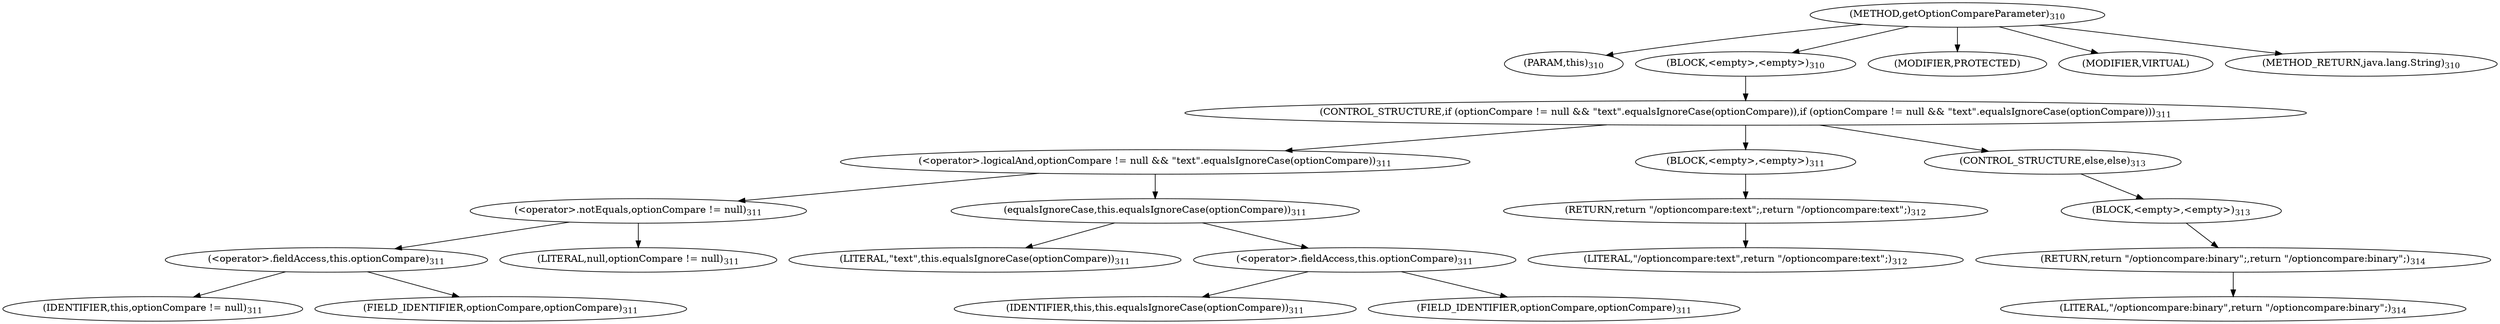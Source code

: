 digraph "getOptionCompareParameter" {  
"388" [label = <(METHOD,getOptionCompareParameter)<SUB>310</SUB>> ]
"389" [label = <(PARAM,this)<SUB>310</SUB>> ]
"390" [label = <(BLOCK,&lt;empty&gt;,&lt;empty&gt;)<SUB>310</SUB>> ]
"391" [label = <(CONTROL_STRUCTURE,if (optionCompare != null &amp;&amp; &quot;text&quot;.equalsIgnoreCase(optionCompare)),if (optionCompare != null &amp;&amp; &quot;text&quot;.equalsIgnoreCase(optionCompare)))<SUB>311</SUB>> ]
"392" [label = <(&lt;operator&gt;.logicalAnd,optionCompare != null &amp;&amp; &quot;text&quot;.equalsIgnoreCase(optionCompare))<SUB>311</SUB>> ]
"393" [label = <(&lt;operator&gt;.notEquals,optionCompare != null)<SUB>311</SUB>> ]
"394" [label = <(&lt;operator&gt;.fieldAccess,this.optionCompare)<SUB>311</SUB>> ]
"395" [label = <(IDENTIFIER,this,optionCompare != null)<SUB>311</SUB>> ]
"396" [label = <(FIELD_IDENTIFIER,optionCompare,optionCompare)<SUB>311</SUB>> ]
"397" [label = <(LITERAL,null,optionCompare != null)<SUB>311</SUB>> ]
"398" [label = <(equalsIgnoreCase,this.equalsIgnoreCase(optionCompare))<SUB>311</SUB>> ]
"399" [label = <(LITERAL,&quot;text&quot;,this.equalsIgnoreCase(optionCompare))<SUB>311</SUB>> ]
"400" [label = <(&lt;operator&gt;.fieldAccess,this.optionCompare)<SUB>311</SUB>> ]
"401" [label = <(IDENTIFIER,this,this.equalsIgnoreCase(optionCompare))<SUB>311</SUB>> ]
"402" [label = <(FIELD_IDENTIFIER,optionCompare,optionCompare)<SUB>311</SUB>> ]
"403" [label = <(BLOCK,&lt;empty&gt;,&lt;empty&gt;)<SUB>311</SUB>> ]
"404" [label = <(RETURN,return &quot;/optioncompare:text&quot;;,return &quot;/optioncompare:text&quot;;)<SUB>312</SUB>> ]
"405" [label = <(LITERAL,&quot;/optioncompare:text&quot;,return &quot;/optioncompare:text&quot;;)<SUB>312</SUB>> ]
"406" [label = <(CONTROL_STRUCTURE,else,else)<SUB>313</SUB>> ]
"407" [label = <(BLOCK,&lt;empty&gt;,&lt;empty&gt;)<SUB>313</SUB>> ]
"408" [label = <(RETURN,return &quot;/optioncompare:binary&quot;;,return &quot;/optioncompare:binary&quot;;)<SUB>314</SUB>> ]
"409" [label = <(LITERAL,&quot;/optioncompare:binary&quot;,return &quot;/optioncompare:binary&quot;;)<SUB>314</SUB>> ]
"410" [label = <(MODIFIER,PROTECTED)> ]
"411" [label = <(MODIFIER,VIRTUAL)> ]
"412" [label = <(METHOD_RETURN,java.lang.String)<SUB>310</SUB>> ]
  "388" -> "389" 
  "388" -> "390" 
  "388" -> "410" 
  "388" -> "411" 
  "388" -> "412" 
  "390" -> "391" 
  "391" -> "392" 
  "391" -> "403" 
  "391" -> "406" 
  "392" -> "393" 
  "392" -> "398" 
  "393" -> "394" 
  "393" -> "397" 
  "394" -> "395" 
  "394" -> "396" 
  "398" -> "399" 
  "398" -> "400" 
  "400" -> "401" 
  "400" -> "402" 
  "403" -> "404" 
  "404" -> "405" 
  "406" -> "407" 
  "407" -> "408" 
  "408" -> "409" 
}
